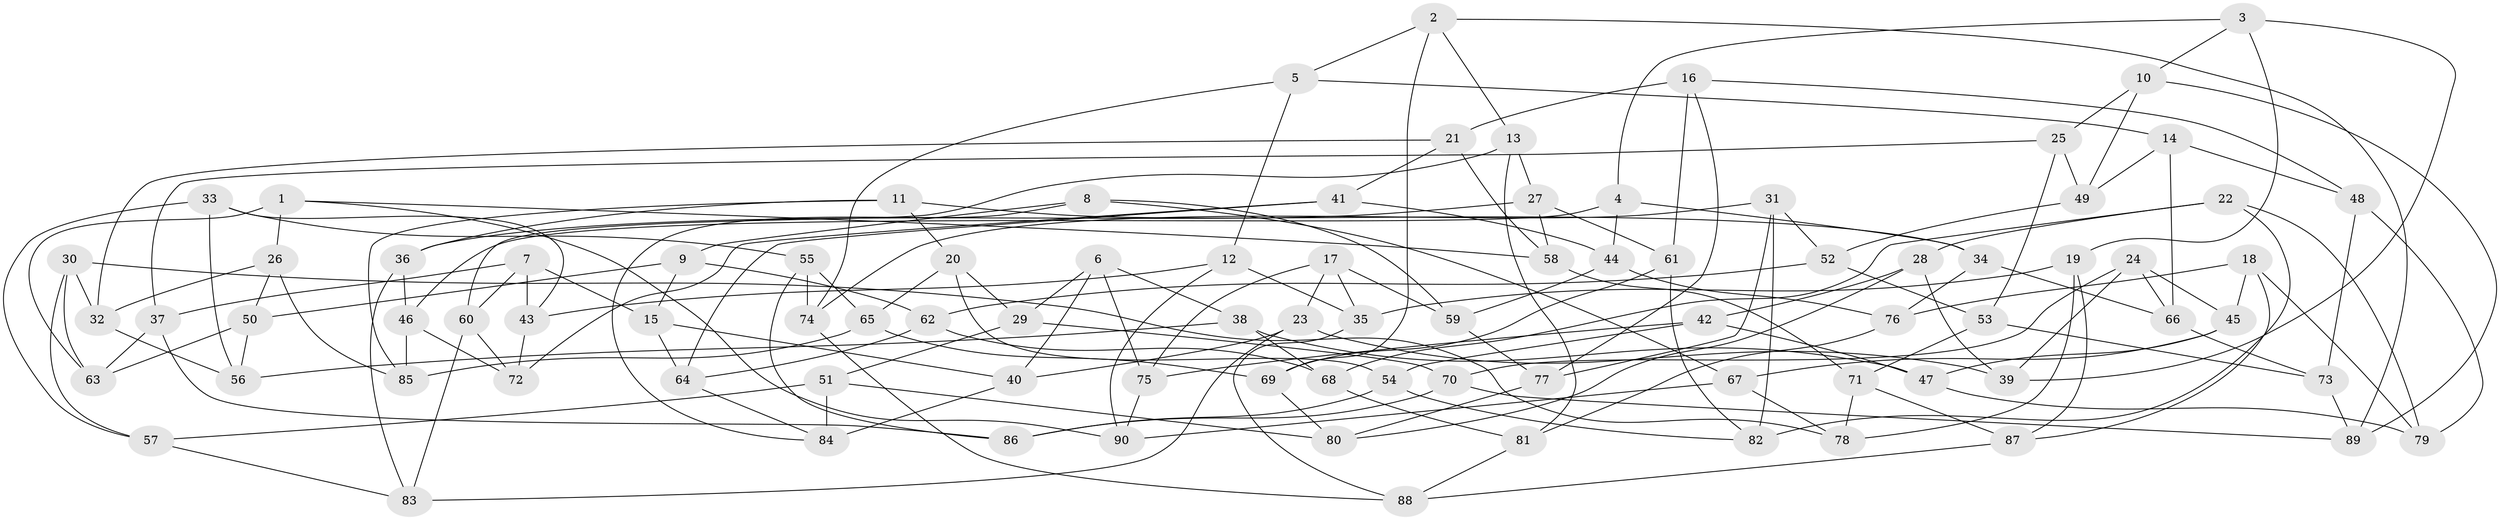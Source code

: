 // Generated by graph-tools (version 1.1) at 2025/26/03/09/25 03:26:56]
// undirected, 90 vertices, 180 edges
graph export_dot {
graph [start="1"]
  node [color=gray90,style=filled];
  1;
  2;
  3;
  4;
  5;
  6;
  7;
  8;
  9;
  10;
  11;
  12;
  13;
  14;
  15;
  16;
  17;
  18;
  19;
  20;
  21;
  22;
  23;
  24;
  25;
  26;
  27;
  28;
  29;
  30;
  31;
  32;
  33;
  34;
  35;
  36;
  37;
  38;
  39;
  40;
  41;
  42;
  43;
  44;
  45;
  46;
  47;
  48;
  49;
  50;
  51;
  52;
  53;
  54;
  55;
  56;
  57;
  58;
  59;
  60;
  61;
  62;
  63;
  64;
  65;
  66;
  67;
  68;
  69;
  70;
  71;
  72;
  73;
  74;
  75;
  76;
  77;
  78;
  79;
  80;
  81;
  82;
  83;
  84;
  85;
  86;
  87;
  88;
  89;
  90;
  1 -- 63;
  1 -- 26;
  1 -- 90;
  1 -- 58;
  2 -- 89;
  2 -- 69;
  2 -- 5;
  2 -- 13;
  3 -- 39;
  3 -- 10;
  3 -- 4;
  3 -- 19;
  4 -- 44;
  4 -- 46;
  4 -- 34;
  5 -- 74;
  5 -- 14;
  5 -- 12;
  6 -- 29;
  6 -- 40;
  6 -- 75;
  6 -- 38;
  7 -- 43;
  7 -- 15;
  7 -- 60;
  7 -- 37;
  8 -- 67;
  8 -- 84;
  8 -- 59;
  8 -- 9;
  9 -- 62;
  9 -- 15;
  9 -- 50;
  10 -- 49;
  10 -- 25;
  10 -- 89;
  11 -- 85;
  11 -- 34;
  11 -- 20;
  11 -- 36;
  12 -- 35;
  12 -- 43;
  12 -- 90;
  13 -- 81;
  13 -- 60;
  13 -- 27;
  14 -- 48;
  14 -- 66;
  14 -- 49;
  15 -- 40;
  15 -- 64;
  16 -- 21;
  16 -- 61;
  16 -- 48;
  16 -- 77;
  17 -- 59;
  17 -- 35;
  17 -- 23;
  17 -- 75;
  18 -- 79;
  18 -- 87;
  18 -- 45;
  18 -- 76;
  19 -- 78;
  19 -- 87;
  19 -- 35;
  20 -- 54;
  20 -- 29;
  20 -- 65;
  21 -- 58;
  21 -- 41;
  21 -- 32;
  22 -- 79;
  22 -- 68;
  22 -- 28;
  22 -- 82;
  23 -- 39;
  23 -- 83;
  23 -- 40;
  24 -- 39;
  24 -- 70;
  24 -- 45;
  24 -- 66;
  25 -- 37;
  25 -- 49;
  25 -- 53;
  26 -- 85;
  26 -- 32;
  26 -- 50;
  27 -- 58;
  27 -- 36;
  27 -- 61;
  28 -- 80;
  28 -- 39;
  28 -- 42;
  29 -- 70;
  29 -- 51;
  30 -- 78;
  30 -- 57;
  30 -- 63;
  30 -- 32;
  31 -- 77;
  31 -- 74;
  31 -- 82;
  31 -- 52;
  32 -- 56;
  33 -- 43;
  33 -- 55;
  33 -- 57;
  33 -- 56;
  34 -- 76;
  34 -- 66;
  35 -- 88;
  36 -- 46;
  36 -- 83;
  37 -- 63;
  37 -- 86;
  38 -- 56;
  38 -- 47;
  38 -- 68;
  40 -- 84;
  41 -- 44;
  41 -- 72;
  41 -- 64;
  42 -- 75;
  42 -- 54;
  42 -- 47;
  43 -- 72;
  44 -- 76;
  44 -- 59;
  45 -- 67;
  45 -- 47;
  46 -- 85;
  46 -- 72;
  47 -- 79;
  48 -- 73;
  48 -- 79;
  49 -- 52;
  50 -- 56;
  50 -- 63;
  51 -- 84;
  51 -- 80;
  51 -- 57;
  52 -- 62;
  52 -- 53;
  53 -- 73;
  53 -- 71;
  54 -- 82;
  54 -- 86;
  55 -- 65;
  55 -- 86;
  55 -- 74;
  57 -- 83;
  58 -- 71;
  59 -- 77;
  60 -- 83;
  60 -- 72;
  61 -- 69;
  61 -- 82;
  62 -- 68;
  62 -- 64;
  64 -- 84;
  65 -- 69;
  65 -- 85;
  66 -- 73;
  67 -- 78;
  67 -- 90;
  68 -- 81;
  69 -- 80;
  70 -- 86;
  70 -- 89;
  71 -- 87;
  71 -- 78;
  73 -- 89;
  74 -- 88;
  75 -- 90;
  76 -- 81;
  77 -- 80;
  81 -- 88;
  87 -- 88;
}
